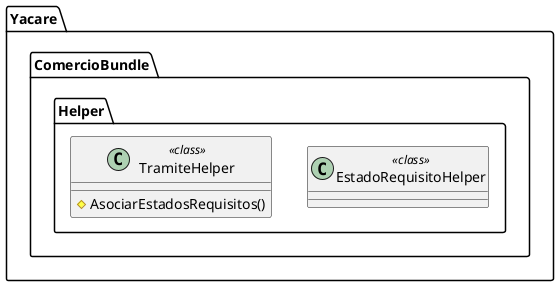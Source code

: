 @startuml
namespace Yacare.ComercioBundle.Helper  {
	class EstadoRequisitoHelper << class >> {
	}
	class TramiteHelper << class >> {
		#AsociarEstadosRequisitos()
	}
}
@enduml

